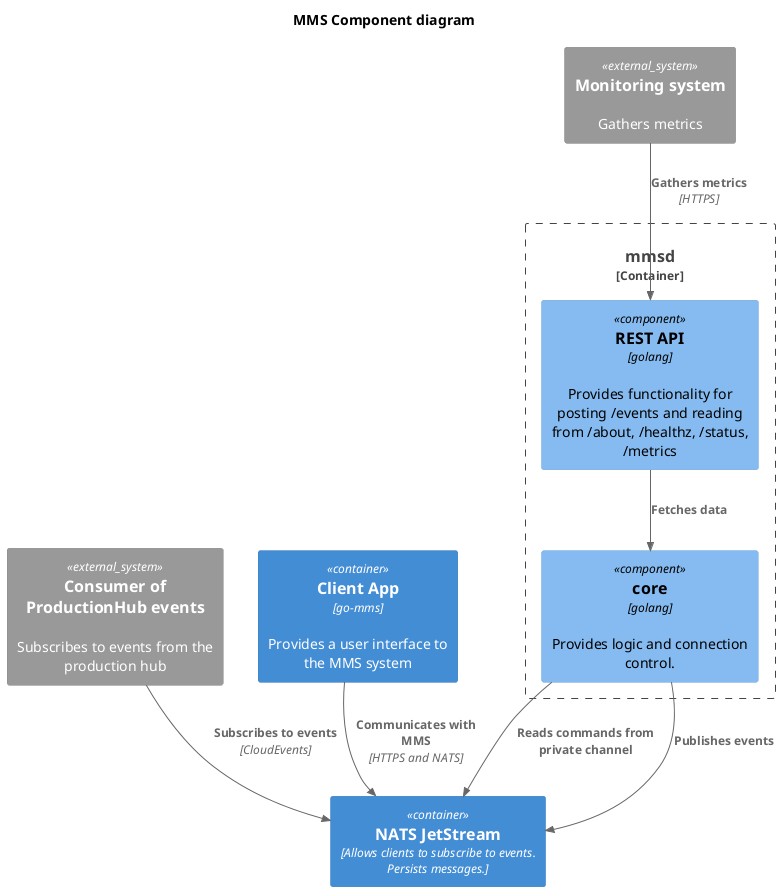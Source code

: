 @startuml
!include<C4/C4_Component>

title MMS Component diagram

System_Ext(subscriber, "Consumer of ProductionHub events", "Subscribes to events from the production hub")
System_Ext(ms, "Monitoring system", "Gathers metrics")
Container(mmsclient, "Client App", "go-mms", "Provides a user interface to the MMS system")

Container(mb, "NATS JetStream", "Allows clients to subscribe to events. Persists messages.")

Container_Boundary(api, "mmsd") {
    Component(restapi, "REST API", "golang", "Provides functionality for posting /events and reading from /about, /healthz, /status, /metrics")
    Component(core, "core", "golang", "Provides logic and connection control.")

    Rel(core, mb, "Reads commands from private channel")
    Rel(core, mb, "Publishes events")
    Rel(restapi, core, "Fetches data")
}

Rel(mmsclient, mb, "Communicates with MMS", "HTTPS and NATS")
Rel(subscriber, mb, "Subscribes to events", "CloudEvents")
Rel(ms, restapi, "Gathers metrics", "HTTPS")

@enduml